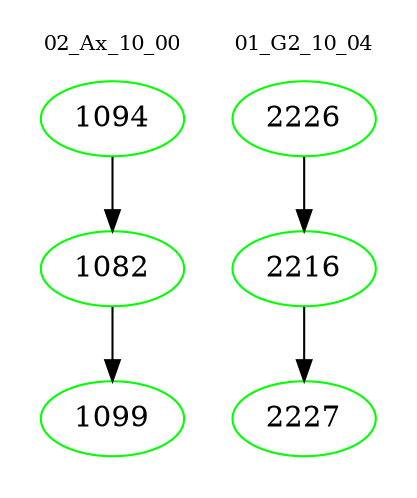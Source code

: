 digraph{
subgraph cluster_0 {
color = white
label = "02_Ax_10_00";
fontsize=10;
T0_1094 [label="1094", color="green"]
T0_1094 -> T0_1082 [color="black"]
T0_1082 [label="1082", color="green"]
T0_1082 -> T0_1099 [color="black"]
T0_1099 [label="1099", color="green"]
}
subgraph cluster_1 {
color = white
label = "01_G2_10_04";
fontsize=10;
T1_2226 [label="2226", color="green"]
T1_2226 -> T1_2216 [color="black"]
T1_2216 [label="2216", color="green"]
T1_2216 -> T1_2227 [color="black"]
T1_2227 [label="2227", color="green"]
}
}
